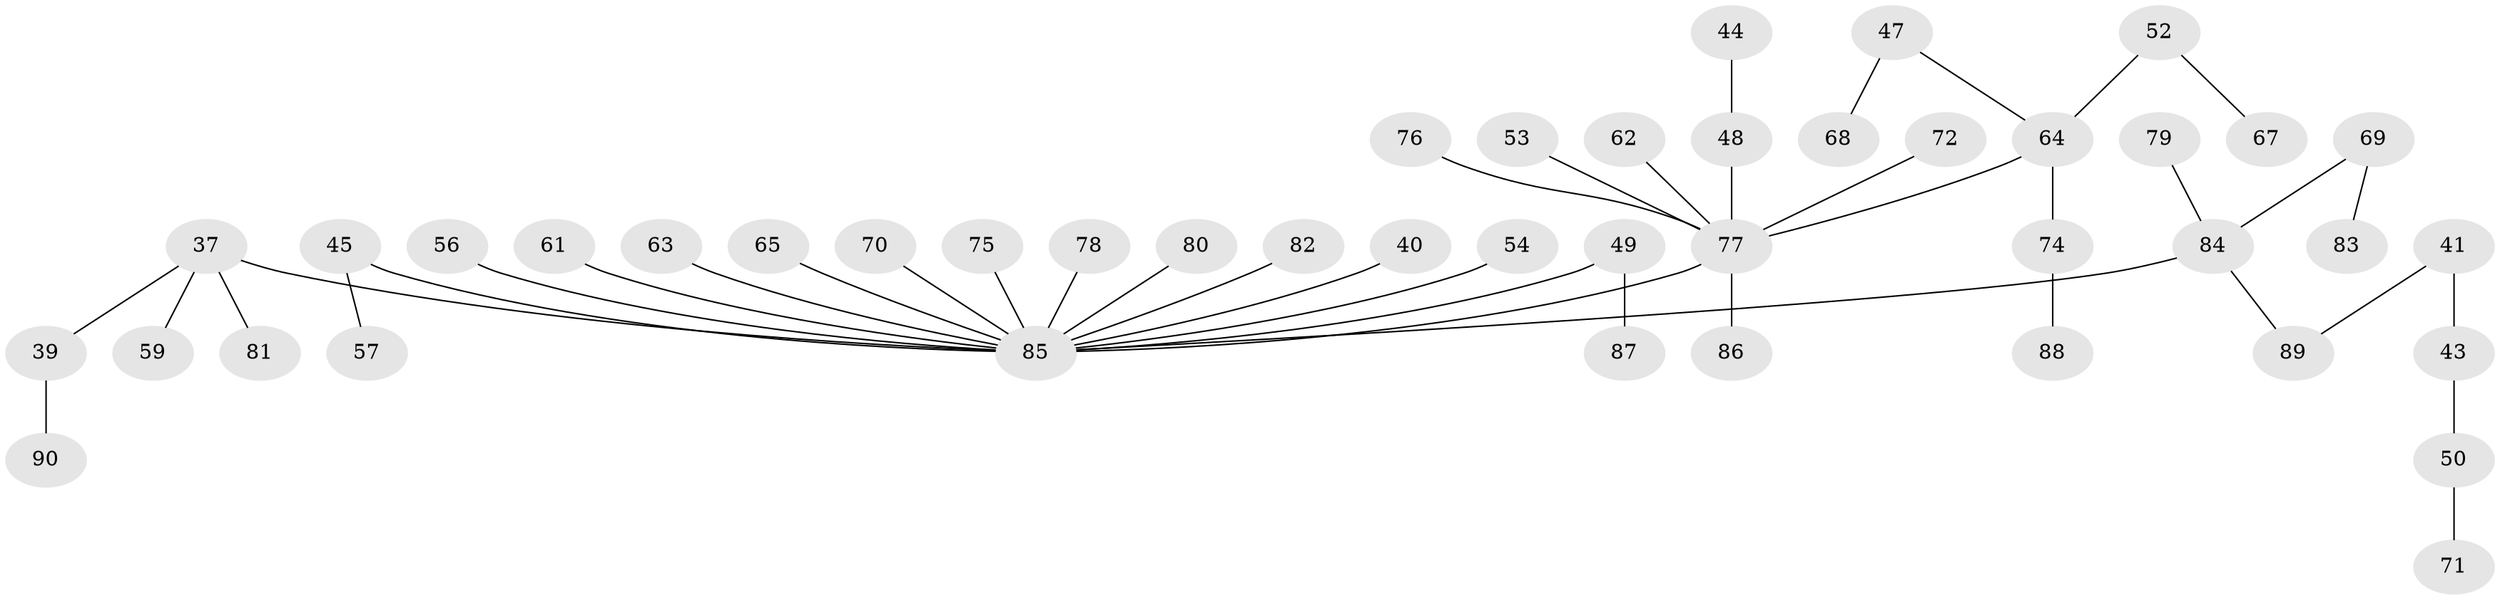 // original degree distribution, {4: 0.07777777777777778, 5: 0.03333333333333333, 6: 0.022222222222222223, 3: 0.1, 2: 0.3, 1: 0.4666666666666667}
// Generated by graph-tools (version 1.1) at 2025/53/03/09/25 04:53:15]
// undirected, 45 vertices, 44 edges
graph export_dot {
graph [start="1"]
  node [color=gray90,style=filled];
  37;
  39;
  40;
  41;
  43;
  44;
  45;
  47;
  48 [super="+32+33"];
  49 [super="+31"];
  50;
  52;
  53;
  54;
  56;
  57;
  59;
  61;
  62;
  63;
  64 [super="+28"];
  65;
  67;
  68;
  69;
  70;
  71;
  72;
  74;
  75;
  76;
  77 [super="+8+66"];
  78;
  79;
  80;
  81;
  82;
  83;
  84 [super="+18+24"];
  85 [super="+7+13+58+73+34+36"];
  86;
  87;
  88;
  89 [super="+20"];
  90;
  37 -- 39;
  37 -- 59;
  37 -- 81;
  37 -- 85;
  39 -- 90;
  40 -- 85;
  41 -- 43;
  41 -- 89;
  43 -- 50;
  44 -- 48;
  45 -- 57;
  45 -- 85;
  47 -- 68;
  47 -- 64;
  48 -- 77;
  49 -- 87;
  49 -- 85;
  50 -- 71;
  52 -- 67;
  52 -- 64;
  53 -- 77;
  54 -- 85;
  56 -- 85;
  61 -- 85;
  62 -- 77;
  63 -- 85;
  64 -- 74;
  64 -- 77;
  65 -- 85;
  69 -- 83;
  69 -- 84;
  70 -- 85;
  72 -- 77;
  74 -- 88;
  75 -- 85;
  76 -- 77;
  77 -- 86;
  77 -- 85;
  78 -- 85;
  79 -- 84;
  80 -- 85;
  82 -- 85;
  84 -- 89;
  84 -- 85;
}
